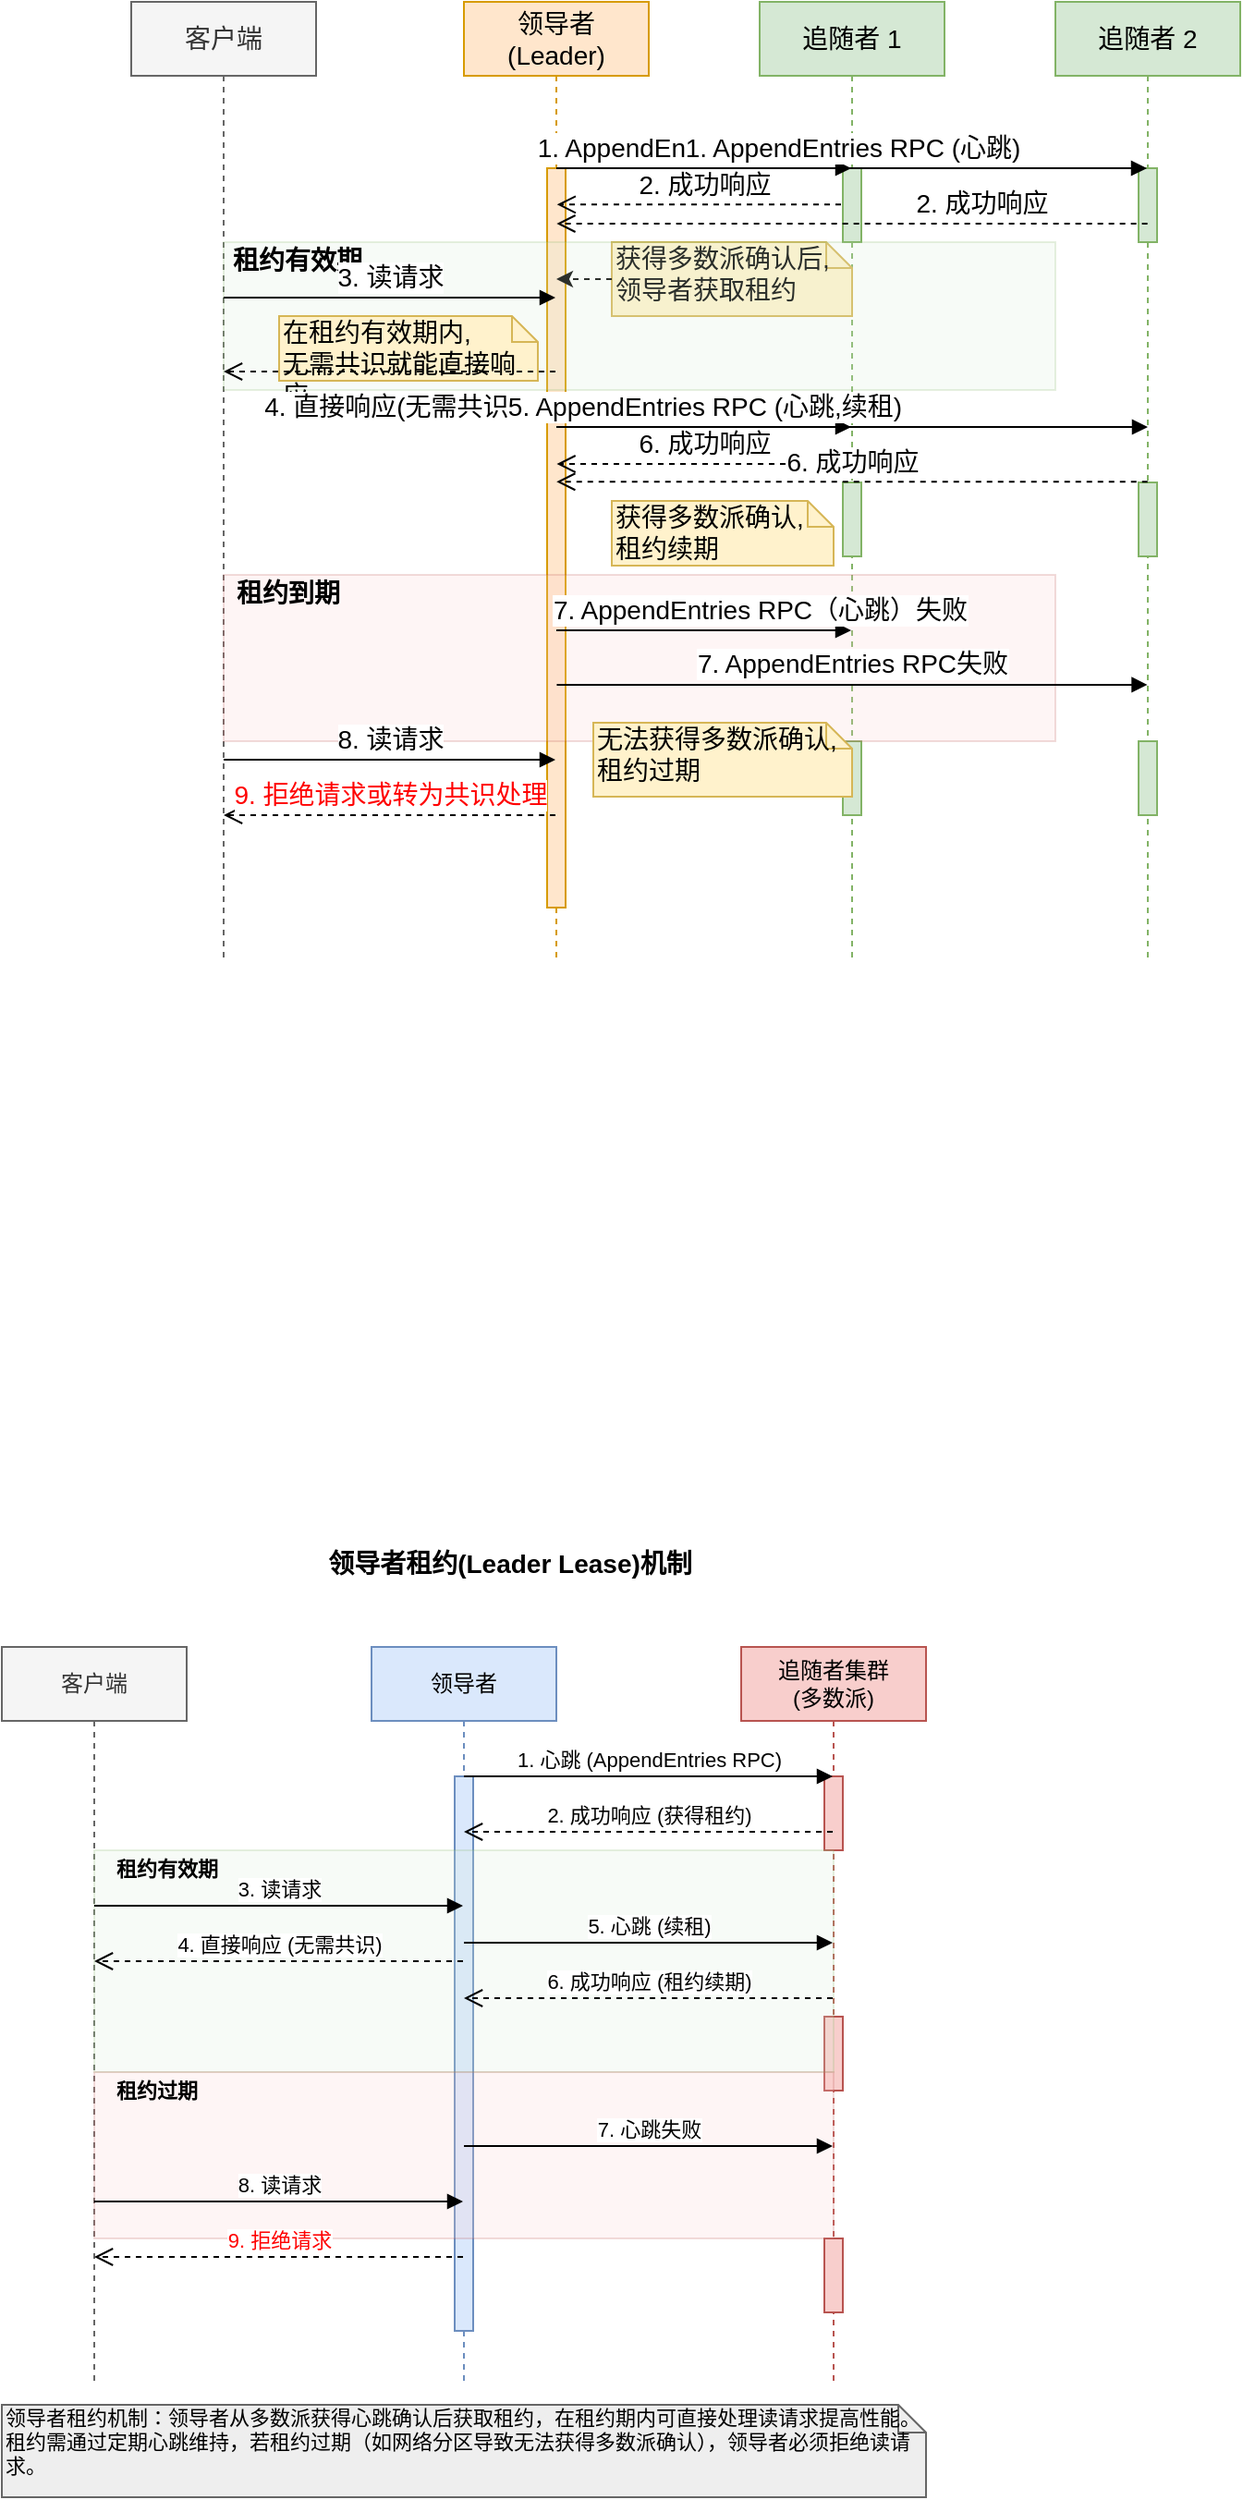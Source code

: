 <mxfile version="27.0.6">
  <diagram name="领导者租约时序图" id="us6oxifnReez4EoMnk5i">
    <mxGraphModel dx="929" dy="-533" grid="1" gridSize="10" guides="1" tooltips="1" connect="1" arrows="1" fold="1" page="1" pageScale="1" pageWidth="850" pageHeight="1100" math="0" shadow="0">
      <root>
        <mxCell id="0" />
        <mxCell id="1" parent="0" />
        <mxCell id="RpkAgLOPzhrfQ40RdnY4-48" value="客户端" style="shape=umlLifeline;perimeter=lifelinePerimeter;whiteSpace=wrap;html=1;container=1;collapsible=0;recursiveResize=0;outlineConnect=0;fontSize=14;fillColor=#f5f5f5;fontColor=#333333;strokeColor=#666666;" vertex="1" parent="1">
          <mxGeometry x="730" y="1140" width="100" height="520" as="geometry" />
        </mxCell>
        <mxCell id="RpkAgLOPzhrfQ40RdnY4-49" value="领导者&#xa;(Leader)" style="shape=umlLifeline;perimeter=lifelinePerimeter;whiteSpace=wrap;html=1;container=1;collapsible=0;recursiveResize=0;outlineConnect=0;fontSize=14;fillColor=#ffe6cc;strokeColor=#d79b00;" vertex="1" parent="1">
          <mxGeometry x="910" y="1140" width="100" height="520" as="geometry" />
        </mxCell>
        <mxCell id="RpkAgLOPzhrfQ40RdnY4-50" value="" style="html=1;points=[];perimeter=orthogonalPerimeter;fillColor=#ffe6cc;strokeColor=#d79b00;fontSize=14;" vertex="1" parent="RpkAgLOPzhrfQ40RdnY4-49">
          <mxGeometry x="45" y="90" width="10" height="400" as="geometry" />
        </mxCell>
        <mxCell id="RpkAgLOPzhrfQ40RdnY4-61" value="2. 成功响应" style="html=1;verticalAlign=bottom;endArrow=open;dashed=1;endSize=8;fontSize=14;" edge="1" parent="RpkAgLOPzhrfQ40RdnY4-49">
          <mxGeometry relative="1" as="geometry">
            <mxPoint x="210" y="109.68" as="sourcePoint" />
            <mxPoint x="50.355" y="109.68" as="targetPoint" />
            <Array as="points">
              <mxPoint x="120.5" y="109.68" />
            </Array>
          </mxGeometry>
        </mxCell>
        <mxCell id="RpkAgLOPzhrfQ40RdnY4-51" value="追随者 1" style="shape=umlLifeline;perimeter=lifelinePerimeter;whiteSpace=wrap;html=1;container=1;collapsible=0;recursiveResize=0;outlineConnect=0;fontSize=14;fillColor=#d5e8d4;strokeColor=#82b366;" vertex="1" parent="1">
          <mxGeometry x="1070" y="1140" width="100" height="520" as="geometry" />
        </mxCell>
        <mxCell id="RpkAgLOPzhrfQ40RdnY4-52" value="" style="html=1;points=[];perimeter=orthogonalPerimeter;fillColor=#d5e8d4;strokeColor=#82b366;fontSize=14;" vertex="1" parent="RpkAgLOPzhrfQ40RdnY4-51">
          <mxGeometry x="45" y="90" width="10" height="40" as="geometry" />
        </mxCell>
        <mxCell id="RpkAgLOPzhrfQ40RdnY4-53" value="" style="html=1;points=[];perimeter=orthogonalPerimeter;fillColor=#d5e8d4;strokeColor=#82b366;fontSize=14;" vertex="1" parent="RpkAgLOPzhrfQ40RdnY4-51">
          <mxGeometry x="45" y="260" width="10" height="40" as="geometry" />
        </mxCell>
        <mxCell id="RpkAgLOPzhrfQ40RdnY4-54" value="" style="html=1;points=[];perimeter=orthogonalPerimeter;fillColor=#d5e8d4;strokeColor=#82b366;fontSize=14;" vertex="1" parent="RpkAgLOPzhrfQ40RdnY4-51">
          <mxGeometry x="45" y="400" width="10" height="40" as="geometry" />
        </mxCell>
        <mxCell id="RpkAgLOPzhrfQ40RdnY4-84" value="" style="html=1;verticalAlign=bottom;endArrow=block;fontSize=14;" edge="1" parent="RpkAgLOPzhrfQ40RdnY4-51">
          <mxGeometry width="80" relative="1" as="geometry">
            <mxPoint x="-110" y="230" as="sourcePoint" />
            <mxPoint x="210" y="230" as="targetPoint" />
            <Array as="points">
              <mxPoint x="120" y="230" />
            </Array>
          </mxGeometry>
        </mxCell>
        <mxCell id="RpkAgLOPzhrfQ40RdnY4-55" value="追随者 2" style="shape=umlLifeline;perimeter=lifelinePerimeter;whiteSpace=wrap;html=1;container=1;collapsible=0;recursiveResize=0;outlineConnect=0;fontSize=14;fillColor=#d5e8d4;strokeColor=#82b366;" vertex="1" parent="1">
          <mxGeometry x="1230" y="1140" width="100" height="520" as="geometry" />
        </mxCell>
        <mxCell id="RpkAgLOPzhrfQ40RdnY4-56" value="" style="html=1;points=[];perimeter=orthogonalPerimeter;fillColor=#d5e8d4;strokeColor=#82b366;fontSize=14;" vertex="1" parent="RpkAgLOPzhrfQ40RdnY4-55">
          <mxGeometry x="45" y="90" width="10" height="40" as="geometry" />
        </mxCell>
        <mxCell id="RpkAgLOPzhrfQ40RdnY4-57" value="" style="html=1;points=[];perimeter=orthogonalPerimeter;fillColor=#d5e8d4;strokeColor=#82b366;fontSize=14;" vertex="1" parent="RpkAgLOPzhrfQ40RdnY4-55">
          <mxGeometry x="45" y="260" width="10" height="40" as="geometry" />
        </mxCell>
        <mxCell id="RpkAgLOPzhrfQ40RdnY4-58" value="" style="html=1;points=[];perimeter=orthogonalPerimeter;fillColor=#d5e8d4;strokeColor=#82b366;fontSize=14;" vertex="1" parent="RpkAgLOPzhrfQ40RdnY4-55">
          <mxGeometry x="45" y="400" width="10" height="40" as="geometry" />
        </mxCell>
        <mxCell id="RpkAgLOPzhrfQ40RdnY4-59" value="1. AppendEntries RPC (心跳)" style="html=1;verticalAlign=bottom;endArrow=block;fontSize=14;" edge="1" parent="1" source="RpkAgLOPzhrfQ40RdnY4-49" target="RpkAgLOPzhrfQ40RdnY4-51">
          <mxGeometry width="80" relative="1" as="geometry">
            <mxPoint x="970" y="1230" as="sourcePoint" />
            <mxPoint x="1050" y="1230" as="targetPoint" />
            <Array as="points">
              <mxPoint x="1030" y="1230" />
            </Array>
          </mxGeometry>
        </mxCell>
        <mxCell id="RpkAgLOPzhrfQ40RdnY4-60" value="1. AppendEntries RPC (心跳)" style="html=1;verticalAlign=bottom;endArrow=block;fontSize=14;" edge="1" parent="1" source="RpkAgLOPzhrfQ40RdnY4-49" target="RpkAgLOPzhrfQ40RdnY4-55">
          <mxGeometry width="80" relative="1" as="geometry">
            <mxPoint x="970" y="1230" as="sourcePoint" />
            <mxPoint x="1050" y="1230" as="targetPoint" />
            <Array as="points">
              <mxPoint x="1080" y="1230" />
            </Array>
          </mxGeometry>
        </mxCell>
        <mxCell id="RpkAgLOPzhrfQ40RdnY4-62" value="2. 成功响应" style="html=1;verticalAlign=bottom;endArrow=open;dashed=1;endSize=8;fontSize=14;" edge="1" parent="1">
          <mxGeometry x="-0.438" relative="1" as="geometry">
            <mxPoint x="1279.82" y="1260.0" as="sourcePoint" />
            <mxPoint x="960.175" y="1260.0" as="targetPoint" />
            <Array as="points">
              <mxPoint x="1080.32" y="1260" />
            </Array>
            <mxPoint as="offset" />
          </mxGeometry>
        </mxCell>
        <mxCell id="RpkAgLOPzhrfQ40RdnY4-63" value="获得多数派确认后,&#xa;领导者获取租约" style="shape=note;whiteSpace=wrap;html=1;size=14;verticalAlign=top;align=left;spacingTop=-6;fontSize=14;fillColor=#fff2cc;strokeColor=#d6b656;" vertex="1" parent="1">
          <mxGeometry x="990" y="1270" width="130" height="40" as="geometry" />
        </mxCell>
        <mxCell id="RpkAgLOPzhrfQ40RdnY4-64" style="edgeStyle=orthogonalEdgeStyle;rounded=0;orthogonalLoop=1;jettySize=auto;html=1;dashed=1;fontSize=14;" edge="1" parent="1" source="RpkAgLOPzhrfQ40RdnY4-63" target="RpkAgLOPzhrfQ40RdnY4-49">
          <mxGeometry relative="1" as="geometry">
            <Array as="points">
              <mxPoint x="960" y="1290" />
            </Array>
          </mxGeometry>
        </mxCell>
        <mxCell id="RpkAgLOPzhrfQ40RdnY4-65" value="" style="rounded=0;whiteSpace=wrap;html=1;fillColor=#d5e8d4;strokeColor=#82b366;opacity=20;fontSize=14;" vertex="1" parent="1">
          <mxGeometry x="780" y="1270" width="450" height="80" as="geometry" />
        </mxCell>
        <mxCell id="RpkAgLOPzhrfQ40RdnY4-66" value="租约有效期" style="text;html=1;strokeColor=none;fillColor=none;align=center;verticalAlign=middle;whiteSpace=wrap;rounded=0;fontSize=14;fontStyle=1" vertex="1" parent="1">
          <mxGeometry x="780" y="1270" width="80" height="20" as="geometry" />
        </mxCell>
        <mxCell id="RpkAgLOPzhrfQ40RdnY4-67" value="3. 读请求" style="html=1;verticalAlign=bottom;endArrow=block;fontSize=14;" edge="1" parent="1" source="RpkAgLOPzhrfQ40RdnY4-48" target="RpkAgLOPzhrfQ40RdnY4-49">
          <mxGeometry width="80" relative="1" as="geometry">
            <mxPoint x="780" y="1300" as="sourcePoint" />
            <mxPoint x="860" y="1300" as="targetPoint" />
            <Array as="points">
              <mxPoint x="830" y="1300" />
            </Array>
          </mxGeometry>
        </mxCell>
        <mxCell id="RpkAgLOPzhrfQ40RdnY4-68" value="在租约有效期内,&#xa;无需共识就能直接响应" style="shape=note;whiteSpace=wrap;html=1;size=14;verticalAlign=top;align=left;spacingTop=-6;fontSize=14;fillColor=#fff2cc;strokeColor=#d6b656;" vertex="1" parent="1">
          <mxGeometry x="810" y="1310" width="140" height="35" as="geometry" />
        </mxCell>
        <mxCell id="RpkAgLOPzhrfQ40RdnY4-69" value="4. 直接响应(无需共识)" style="html=1;verticalAlign=bottom;endArrow=open;dashed=1;endSize=8;fontSize=14;" edge="1" parent="1" source="RpkAgLOPzhrfQ40RdnY4-49" target="RpkAgLOPzhrfQ40RdnY4-48">
          <mxGeometry x="-0.004" y="30" relative="1" as="geometry">
            <mxPoint x="860" y="1330" as="sourcePoint" />
            <mxPoint x="780" y="1330" as="targetPoint" />
            <Array as="points">
              <mxPoint x="830" y="1340" />
            </Array>
            <mxPoint as="offset" />
          </mxGeometry>
        </mxCell>
        <mxCell id="RpkAgLOPzhrfQ40RdnY4-70" value="5. AppendEntries RPC (心跳,续租)" style="html=1;verticalAlign=bottom;endArrow=block;fontSize=14;" edge="1" parent="1" source="RpkAgLOPzhrfQ40RdnY4-49" target="RpkAgLOPzhrfQ40RdnY4-51">
          <mxGeometry width="80" relative="1" as="geometry">
            <mxPoint x="970" y="1370" as="sourcePoint" />
            <mxPoint x="1050" y="1370" as="targetPoint" />
            <Array as="points">
              <mxPoint x="1030" y="1370" />
            </Array>
          </mxGeometry>
        </mxCell>
        <mxCell id="RpkAgLOPzhrfQ40RdnY4-72" value="6. 成功响应" style="html=1;verticalAlign=bottom;endArrow=open;dashed=1;endSize=8;fontSize=14;" edge="1" parent="1">
          <mxGeometry x="0.001" relative="1" as="geometry">
            <mxPoint x="1120" y="1390.0" as="sourcePoint" />
            <mxPoint x="960.231" y="1390.0" as="targetPoint" />
            <Array as="points">
              <mxPoint x="1030.5" y="1390" />
            </Array>
            <mxPoint as="offset" />
          </mxGeometry>
        </mxCell>
        <mxCell id="RpkAgLOPzhrfQ40RdnY4-73" value="6. 成功响应" style="html=1;verticalAlign=bottom;endArrow=open;dashed=1;endSize=8;fontSize=14;" edge="1" parent="1">
          <mxGeometry relative="1" as="geometry">
            <mxPoint x="1279.88" y="1399.62" as="sourcePoint" />
            <mxPoint x="960.111" y="1399.62" as="targetPoint" />
            <Array as="points">
              <mxPoint x="1080.38" y="1399.62" />
            </Array>
          </mxGeometry>
        </mxCell>
        <mxCell id="RpkAgLOPzhrfQ40RdnY4-74" value="获得多数派确认,&#xa;租约续期" style="shape=note;whiteSpace=wrap;html=1;size=14;verticalAlign=top;align=left;spacingTop=-6;fontSize=14;fillColor=#fff2cc;strokeColor=#d6b656;" vertex="1" parent="1">
          <mxGeometry x="990" y="1410" width="120" height="35" as="geometry" />
        </mxCell>
        <mxCell id="RpkAgLOPzhrfQ40RdnY4-75" value="" style="rounded=0;whiteSpace=wrap;html=1;fillColor=#f8cecc;strokeColor=#b85450;opacity=20;fontSize=14;" vertex="1" parent="1">
          <mxGeometry x="780" y="1450" width="450" height="90" as="geometry" />
        </mxCell>
        <mxCell id="RpkAgLOPzhrfQ40RdnY4-76" value="租约到期" style="text;html=1;strokeColor=none;fillColor=none;align=center;verticalAlign=middle;whiteSpace=wrap;rounded=0;fontSize=14;fontStyle=1" vertex="1" parent="1">
          <mxGeometry x="780" y="1450" width="70" height="20" as="geometry" />
        </mxCell>
        <mxCell id="RpkAgLOPzhrfQ40RdnY4-77" value="7. AppendEntries RPC（心跳）失败" style="html=1;verticalAlign=bottom;endArrow=block;fontSize=14;" edge="1" parent="1" source="RpkAgLOPzhrfQ40RdnY4-49" target="RpkAgLOPzhrfQ40RdnY4-51">
          <mxGeometry x="0.38" width="80" relative="1" as="geometry">
            <mxPoint x="970" y="1490" as="sourcePoint" />
            <mxPoint x="1050" y="1490" as="targetPoint" />
            <Array as="points">
              <mxPoint x="1030" y="1480" />
            </Array>
            <mxPoint as="offset" />
          </mxGeometry>
        </mxCell>
        <mxCell id="RpkAgLOPzhrfQ40RdnY4-78" value="7. AppendEntries RPC失败" style="html=1;verticalAlign=bottom;endArrow=block;fontSize=14;" edge="1" parent="1">
          <mxGeometry width="80" relative="1" as="geometry">
            <mxPoint x="960.229" y="1509.46" as="sourcePoint" />
            <mxPoint x="1279.77" y="1509.46" as="targetPoint" />
            <Array as="points">
              <mxPoint x="1080.27" y="1509.46" />
            </Array>
          </mxGeometry>
        </mxCell>
        <mxCell id="RpkAgLOPzhrfQ40RdnY4-79" value="无法获得多数派确认,&#xa;租约过期" style="shape=note;whiteSpace=wrap;html=1;size=14;verticalAlign=top;align=left;spacingTop=-6;fontSize=14;fillColor=#fff2cc;strokeColor=#d6b656;" vertex="1" parent="1">
          <mxGeometry x="980" y="1530" width="140" height="40" as="geometry" />
        </mxCell>
        <mxCell id="RpkAgLOPzhrfQ40RdnY4-80" value="8. 读请求" style="html=1;verticalAlign=bottom;endArrow=block;fontSize=14;" edge="1" parent="1" source="RpkAgLOPzhrfQ40RdnY4-48" target="RpkAgLOPzhrfQ40RdnY4-49">
          <mxGeometry width="80" relative="1" as="geometry">
            <mxPoint x="780" y="1540" as="sourcePoint" />
            <mxPoint x="860" y="1540" as="targetPoint" />
            <Array as="points">
              <mxPoint x="830" y="1550" />
            </Array>
          </mxGeometry>
        </mxCell>
        <mxCell id="RpkAgLOPzhrfQ40RdnY4-81" value="9. 拒绝请求或转为共识处理" style="html=1;verticalAlign=bottom;endArrow=open;dashed=1;endSize=8;fontColor=#ff0000;fontSize=14;" edge="1" parent="1" source="RpkAgLOPzhrfQ40RdnY4-49" target="RpkAgLOPzhrfQ40RdnY4-48">
          <mxGeometry relative="1" as="geometry">
            <mxPoint x="860" y="1580" as="sourcePoint" />
            <mxPoint x="780" y="1580" as="targetPoint" />
            <Array as="points">
              <mxPoint x="830" y="1580" />
            </Array>
          </mxGeometry>
        </mxCell>
        <mxCell id="RpkAgLOPzhrfQ40RdnY4-85" value="领导者租约(Leader Lease)机制" style="text;html=1;strokeColor=none;fillColor=none;align=center;verticalAlign=middle;whiteSpace=wrap;rounded=0;fontSize=14;fontStyle=1" vertex="1" parent="1">
          <mxGeometry x="810" y="1970" width="250" height="30" as="geometry" />
        </mxCell>
        <mxCell id="RpkAgLOPzhrfQ40RdnY4-86" value="客户端" style="shape=umlLifeline;perimeter=lifelinePerimeter;whiteSpace=wrap;html=1;container=1;collapsible=0;recursiveResize=0;outlineConnect=0;fontSize=12;fillColor=#f5f5f5;fontColor=#333333;strokeColor=#666666;" vertex="1" parent="1">
          <mxGeometry x="660" y="2030" width="100" height="400" as="geometry" />
        </mxCell>
        <mxCell id="RpkAgLOPzhrfQ40RdnY4-87" value="领导者" style="shape=umlLifeline;perimeter=lifelinePerimeter;whiteSpace=wrap;html=1;container=1;collapsible=0;recursiveResize=0;outlineConnect=0;fontSize=12;fillColor=#dae8fc;strokeColor=#6c8ebf;" vertex="1" parent="1">
          <mxGeometry x="860" y="2030" width="100" height="400" as="geometry" />
        </mxCell>
        <mxCell id="RpkAgLOPzhrfQ40RdnY4-88" value="" style="html=1;points=[];perimeter=orthogonalPerimeter;fillColor=#dae8fc;strokeColor=#6c8ebf;" vertex="1" parent="RpkAgLOPzhrfQ40RdnY4-87">
          <mxGeometry x="45" y="70" width="10" height="300" as="geometry" />
        </mxCell>
        <mxCell id="RpkAgLOPzhrfQ40RdnY4-89" value="追随者集群&#xa;(多数派)" style="shape=umlLifeline;perimeter=lifelinePerimeter;whiteSpace=wrap;html=1;container=1;collapsible=0;recursiveResize=0;outlineConnect=0;fontSize=12;fillColor=#f8cecc;strokeColor=#b85450;" vertex="1" parent="1">
          <mxGeometry x="1060" y="2030" width="100" height="400" as="geometry" />
        </mxCell>
        <mxCell id="RpkAgLOPzhrfQ40RdnY4-90" value="" style="html=1;points=[];perimeter=orthogonalPerimeter;fillColor=#f8cecc;strokeColor=#b85450;" vertex="1" parent="RpkAgLOPzhrfQ40RdnY4-89">
          <mxGeometry x="45" y="70" width="10" height="40" as="geometry" />
        </mxCell>
        <mxCell id="RpkAgLOPzhrfQ40RdnY4-91" value="" style="html=1;points=[];perimeter=orthogonalPerimeter;fillColor=#f8cecc;strokeColor=#b85450;" vertex="1" parent="RpkAgLOPzhrfQ40RdnY4-89">
          <mxGeometry x="45" y="200" width="10" height="40" as="geometry" />
        </mxCell>
        <mxCell id="RpkAgLOPzhrfQ40RdnY4-92" value="" style="html=1;points=[];perimeter=orthogonalPerimeter;fillColor=#f8cecc;strokeColor=#b85450;" vertex="1" parent="RpkAgLOPzhrfQ40RdnY4-89">
          <mxGeometry x="45" y="320" width="10" height="40" as="geometry" />
        </mxCell>
        <mxCell id="RpkAgLOPzhrfQ40RdnY4-93" value="1. 心跳 (AppendEntries RPC)" style="html=1;verticalAlign=bottom;endArrow=block;fontSize=11;" edge="1" parent="1" source="RpkAgLOPzhrfQ40RdnY4-87" target="RpkAgLOPzhrfQ40RdnY4-89">
          <mxGeometry width="80" relative="1" as="geometry">
            <mxPoint x="920" y="2100" as="sourcePoint" />
            <mxPoint x="1000" y="2100" as="targetPoint" />
            <Array as="points">
              <mxPoint x="960" y="2100" />
            </Array>
          </mxGeometry>
        </mxCell>
        <mxCell id="RpkAgLOPzhrfQ40RdnY4-94" value="2. 成功响应 (获得租约)" style="html=1;verticalAlign=bottom;endArrow=open;dashed=1;endSize=8;fontSize=11;" edge="1" parent="1" source="RpkAgLOPzhrfQ40RdnY4-89" target="RpkAgLOPzhrfQ40RdnY4-87">
          <mxGeometry relative="1" as="geometry">
            <mxPoint x="1000" y="2130" as="sourcePoint" />
            <mxPoint x="920" y="2130" as="targetPoint" />
            <Array as="points">
              <mxPoint x="960" y="2130" />
            </Array>
          </mxGeometry>
        </mxCell>
        <mxCell id="RpkAgLOPzhrfQ40RdnY4-95" value="" style="rounded=0;whiteSpace=wrap;html=1;fillColor=#d5e8d4;strokeColor=#82b366;opacity=20;" vertex="1" parent="1">
          <mxGeometry x="710" y="2140" width="400" height="120" as="geometry" />
        </mxCell>
        <mxCell id="RpkAgLOPzhrfQ40RdnY4-96" value="租约有效期" style="text;html=1;strokeColor=none;fillColor=none;align=left;verticalAlign=middle;whiteSpace=wrap;rounded=0;fontSize=11;fontStyle=1" vertex="1" parent="1">
          <mxGeometry x="720" y="2140" width="80" height="20" as="geometry" />
        </mxCell>
        <mxCell id="RpkAgLOPzhrfQ40RdnY4-97" value="3. 读请求" style="html=1;verticalAlign=bottom;endArrow=block;fontSize=11;" edge="1" parent="1" source="RpkAgLOPzhrfQ40RdnY4-86" target="RpkAgLOPzhrfQ40RdnY4-87">
          <mxGeometry width="80" relative="1" as="geometry">
            <mxPoint x="710" y="2170" as="sourcePoint" />
            <mxPoint x="790" y="2170" as="targetPoint" />
            <Array as="points">
              <mxPoint x="760" y="2170" />
            </Array>
          </mxGeometry>
        </mxCell>
        <mxCell id="RpkAgLOPzhrfQ40RdnY4-98" value="4. 直接响应 (无需共识)" style="html=1;verticalAlign=bottom;endArrow=open;dashed=1;endSize=8;fontSize=11;" edge="1" parent="1" source="RpkAgLOPzhrfQ40RdnY4-87" target="RpkAgLOPzhrfQ40RdnY4-86">
          <mxGeometry relative="1" as="geometry">
            <mxPoint x="790" y="2200" as="sourcePoint" />
            <mxPoint x="710" y="2200" as="targetPoint" />
            <Array as="points">
              <mxPoint x="760" y="2200" />
            </Array>
          </mxGeometry>
        </mxCell>
        <mxCell id="RpkAgLOPzhrfQ40RdnY4-99" value="5. 心跳 (续租)" style="html=1;verticalAlign=bottom;endArrow=block;fontSize=11;" edge="1" parent="1" source="RpkAgLOPzhrfQ40RdnY4-87" target="RpkAgLOPzhrfQ40RdnY4-89">
          <mxGeometry width="80" relative="1" as="geometry">
            <mxPoint x="920" y="2230" as="sourcePoint" />
            <mxPoint x="1000" y="2230" as="targetPoint" />
            <Array as="points">
              <mxPoint x="960" y="2190" />
            </Array>
          </mxGeometry>
        </mxCell>
        <mxCell id="RpkAgLOPzhrfQ40RdnY4-100" value="6. 成功响应 (租约续期)" style="html=1;verticalAlign=bottom;endArrow=open;dashed=1;endSize=8;fontSize=11;" edge="1" parent="1" source="RpkAgLOPzhrfQ40RdnY4-89" target="RpkAgLOPzhrfQ40RdnY4-87">
          <mxGeometry relative="1" as="geometry">
            <mxPoint x="1000" y="2260" as="sourcePoint" />
            <mxPoint x="920" y="2260" as="targetPoint" />
            <Array as="points">
              <mxPoint x="960" y="2220" />
            </Array>
          </mxGeometry>
        </mxCell>
        <mxCell id="RpkAgLOPzhrfQ40RdnY4-101" value="" style="rounded=0;whiteSpace=wrap;html=1;fillColor=#f8cecc;strokeColor=#b85450;opacity=20;" vertex="1" parent="1">
          <mxGeometry x="710" y="2260" width="400" height="90" as="geometry" />
        </mxCell>
        <mxCell id="RpkAgLOPzhrfQ40RdnY4-102" value="租约过期" style="text;html=1;strokeColor=none;fillColor=none;align=left;verticalAlign=middle;whiteSpace=wrap;rounded=0;fontSize=11;fontStyle=1" vertex="1" parent="1">
          <mxGeometry x="720" y="2260" width="70" height="20" as="geometry" />
        </mxCell>
        <mxCell id="RpkAgLOPzhrfQ40RdnY4-103" value="7. 心跳失败" style="html=1;verticalAlign=bottom;endArrow=block;fontSize=11;" edge="1" parent="1" source="RpkAgLOPzhrfQ40RdnY4-87" target="RpkAgLOPzhrfQ40RdnY4-89">
          <mxGeometry width="80" relative="1" as="geometry">
            <mxPoint x="920" y="2300" as="sourcePoint" />
            <mxPoint x="1000" y="2300" as="targetPoint" />
            <Array as="points">
              <mxPoint x="960" y="2300" />
            </Array>
          </mxGeometry>
        </mxCell>
        <mxCell id="RpkAgLOPzhrfQ40RdnY4-104" value="8. 读请求" style="html=1;verticalAlign=bottom;endArrow=block;fontSize=11;" edge="1" parent="1" source="RpkAgLOPzhrfQ40RdnY4-86" target="RpkAgLOPzhrfQ40RdnY4-87">
          <mxGeometry width="80" relative="1" as="geometry">
            <mxPoint x="710" y="2330" as="sourcePoint" />
            <mxPoint x="790" y="2330" as="targetPoint" />
            <Array as="points">
              <mxPoint x="760" y="2330" />
            </Array>
          </mxGeometry>
        </mxCell>
        <mxCell id="RpkAgLOPzhrfQ40RdnY4-105" value="9. 拒绝请求" style="html=1;verticalAlign=bottom;endArrow=open;dashed=1;endSize=8;fontColor=#ff0000;fontSize=11;" edge="1" parent="1" source="RpkAgLOPzhrfQ40RdnY4-87" target="RpkAgLOPzhrfQ40RdnY4-86">
          <mxGeometry relative="1" as="geometry">
            <mxPoint x="790" y="2360" as="sourcePoint" />
            <mxPoint x="710" y="2360" as="targetPoint" />
            <Array as="points">
              <mxPoint x="760" y="2360" />
            </Array>
          </mxGeometry>
        </mxCell>
        <mxCell id="RpkAgLOPzhrfQ40RdnY4-106" value="领导者租约机制：领导者从多数派获得心跳确认后获取租约，在租约期内可直接处理读请求提高性能。&#xa;租约需通过定期心跳维持，若租约过期（如网络分区导致无法获得多数派确认），领导者必须拒绝读请求。" style="shape=note;whiteSpace=wrap;html=1;size=15;verticalAlign=top;align=left;spacingTop=-6;fontSize=11;fillColor=#eeeeee;strokeColor=#666666;" vertex="1" parent="1">
          <mxGeometry x="660" y="2440" width="500" height="50" as="geometry" />
        </mxCell>
      </root>
    </mxGraphModel>
  </diagram>
</mxfile>
